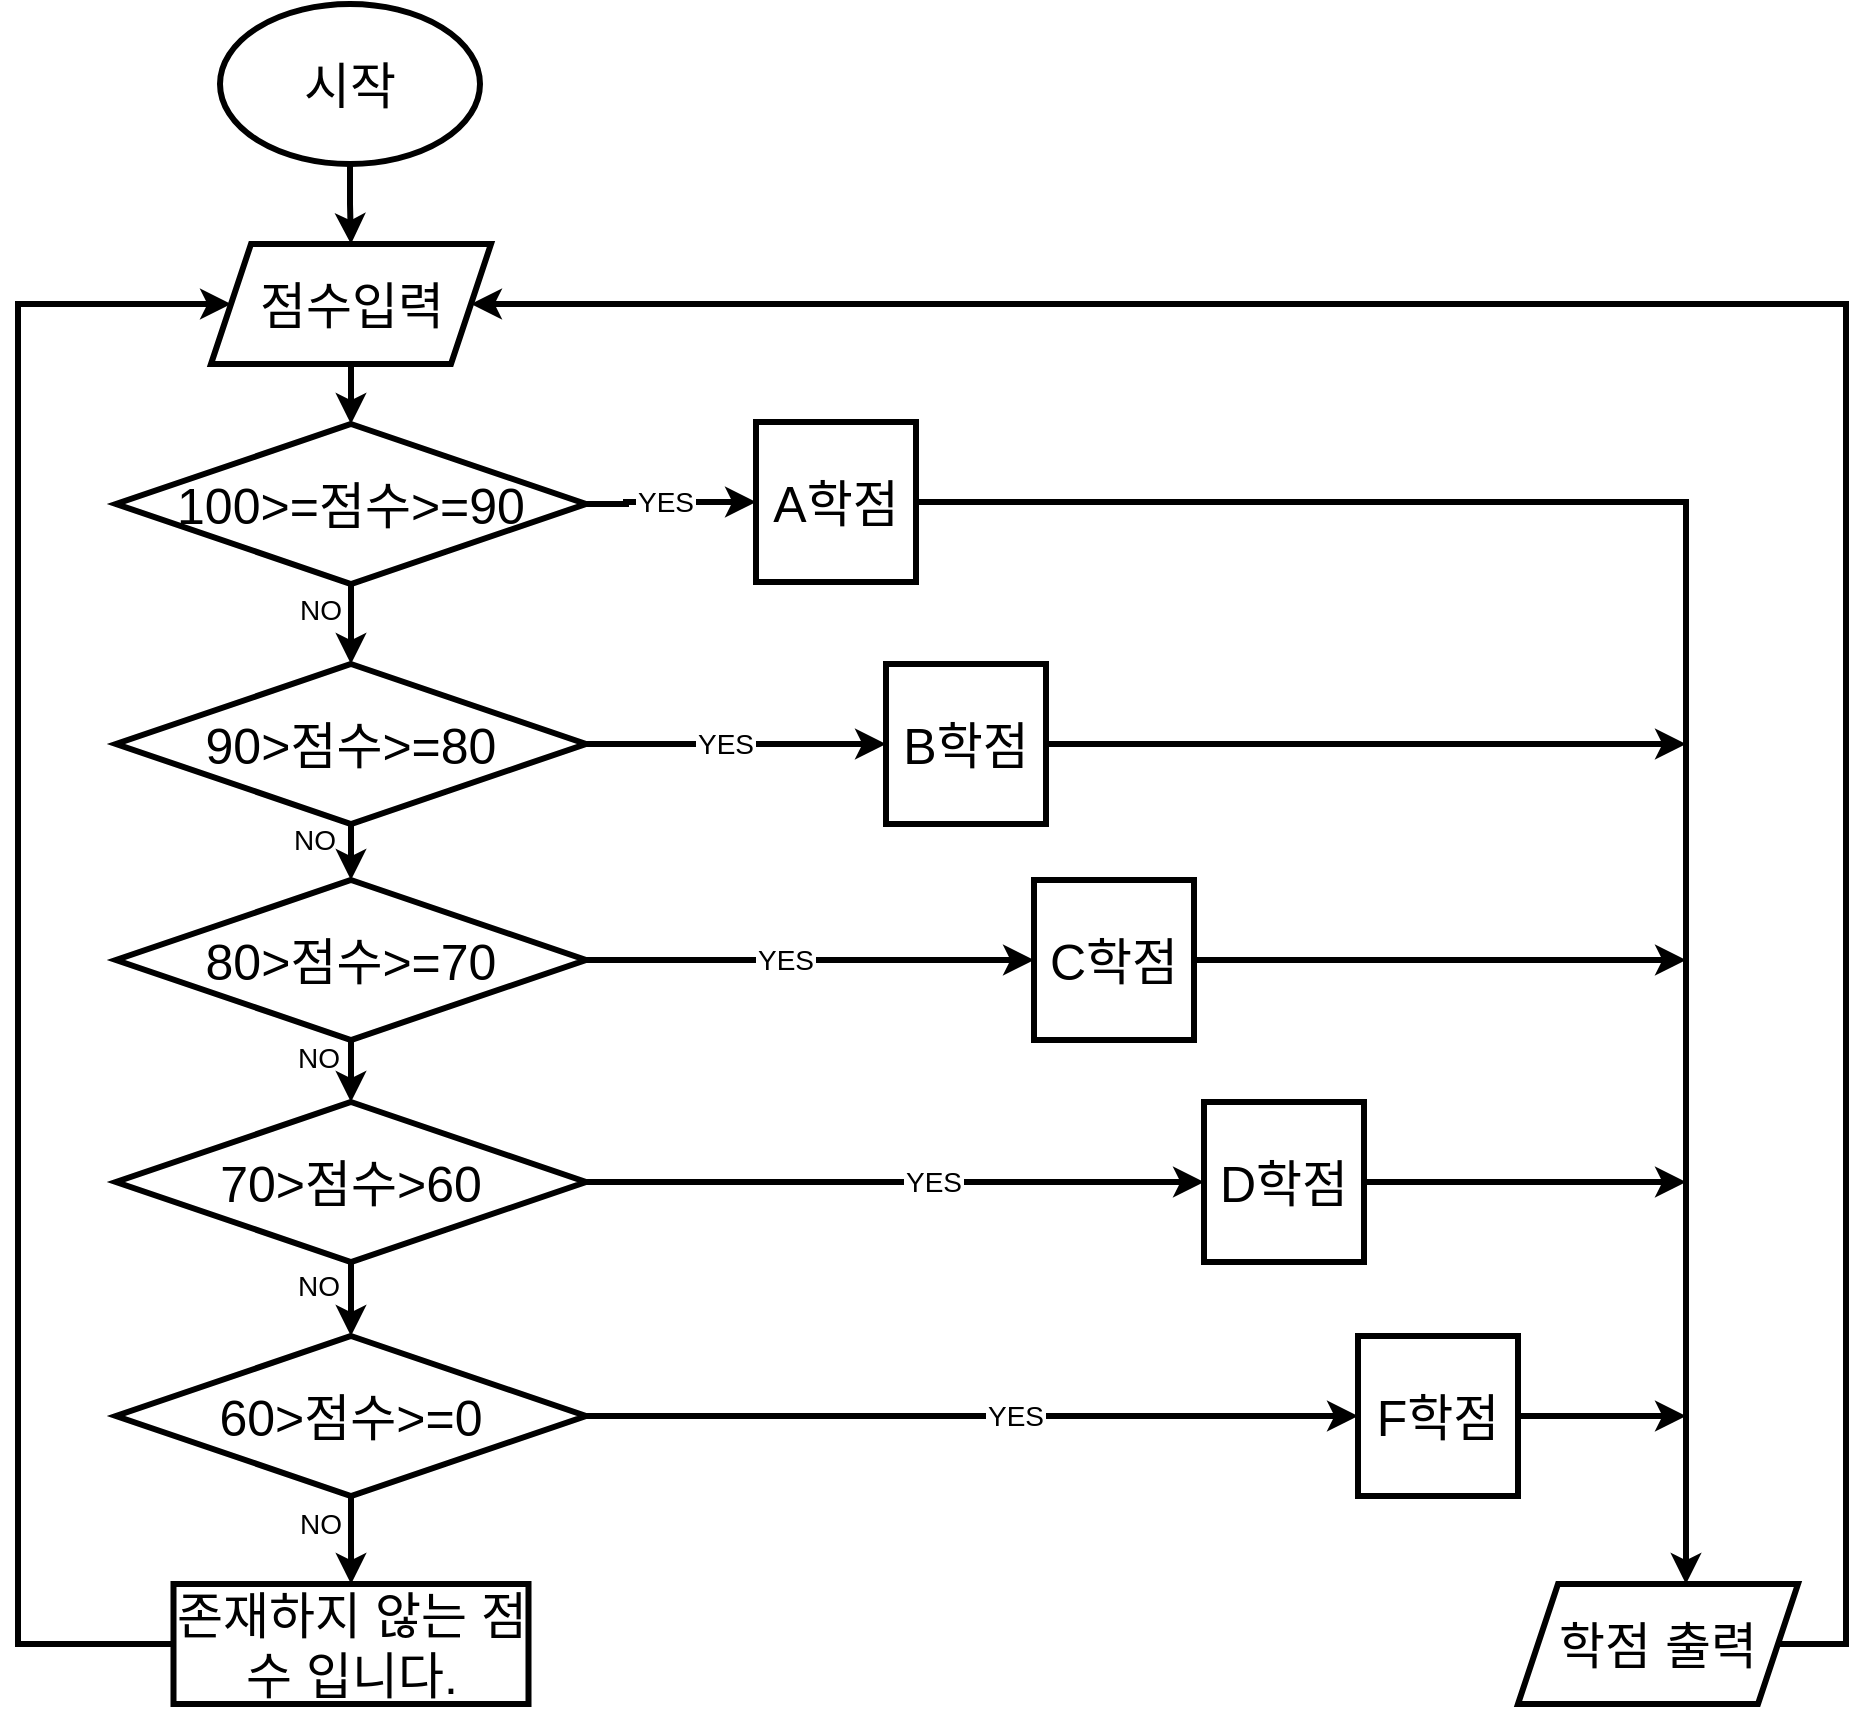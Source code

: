 <mxfile version="15.5.2" type="device"><diagram id="nchnS2cD4x4p0Ju_jqHs" name="Page-1"><mxGraphModel dx="1673" dy="896" grid="1" gridSize="10" guides="1" tooltips="1" connect="1" arrows="1" fold="1" page="1" pageScale="1" pageWidth="827" pageHeight="1169" math="0" shadow="0"><root><mxCell id="0"/><mxCell id="1" parent="0"/><mxCell id="vLsD8fLG-n7Sqqm90Dz1-3" value="" style="edgeStyle=orthogonalEdgeStyle;rounded=0;orthogonalLoop=1;jettySize=auto;html=1;fontSize=25;strokeWidth=3;" edge="1" parent="1" source="vLsD8fLG-n7Sqqm90Dz1-1" target="vLsD8fLG-n7Sqqm90Dz1-2"><mxGeometry relative="1" as="geometry"/></mxCell><mxCell id="vLsD8fLG-n7Sqqm90Dz1-1" value="시작" style="ellipse;whiteSpace=wrap;html=1;strokeWidth=3;fontSize=25;" vertex="1" parent="1"><mxGeometry x="151" y="10" width="130" height="80" as="geometry"/></mxCell><mxCell id="vLsD8fLG-n7Sqqm90Dz1-5" value="" style="edgeStyle=orthogonalEdgeStyle;rounded=0;orthogonalLoop=1;jettySize=auto;html=1;fontSize=25;strokeWidth=3;" edge="1" parent="1" source="vLsD8fLG-n7Sqqm90Dz1-2" target="vLsD8fLG-n7Sqqm90Dz1-4"><mxGeometry relative="1" as="geometry"/></mxCell><mxCell id="vLsD8fLG-n7Sqqm90Dz1-2" value="점수입력" style="shape=parallelogram;perimeter=parallelogramPerimeter;whiteSpace=wrap;html=1;fixedSize=1;fontSize=25;strokeWidth=3;" vertex="1" parent="1"><mxGeometry x="146.5" y="130" width="140" height="60" as="geometry"/></mxCell><mxCell id="vLsD8fLG-n7Sqqm90Dz1-33" value="" style="edgeStyle=orthogonalEdgeStyle;rounded=0;orthogonalLoop=1;jettySize=auto;html=1;fontSize=25;strokeWidth=3;startArrow=none;" edge="1" parent="1" source="vLsD8fLG-n7Sqqm90Dz1-44" target="vLsD8fLG-n7Sqqm90Dz1-23"><mxGeometry relative="1" as="geometry"/></mxCell><mxCell id="vLsD8fLG-n7Sqqm90Dz1-58" style="edgeStyle=orthogonalEdgeStyle;rounded=0;orthogonalLoop=1;jettySize=auto;html=1;entryX=0.5;entryY=0;entryDx=0;entryDy=0;fontSize=14;strokeWidth=3;" edge="1" parent="1" source="vLsD8fLG-n7Sqqm90Dz1-4" target="vLsD8fLG-n7Sqqm90Dz1-14"><mxGeometry relative="1" as="geometry"/></mxCell><mxCell id="vLsD8fLG-n7Sqqm90Dz1-4" value="100&amp;gt;=점수&amp;gt;=90" style="rhombus;whiteSpace=wrap;html=1;fontSize=25;strokeWidth=3;" vertex="1" parent="1"><mxGeometry x="99" y="220" width="235" height="80" as="geometry"/></mxCell><mxCell id="vLsD8fLG-n7Sqqm90Dz1-20" value="" style="edgeStyle=orthogonalEdgeStyle;rounded=0;orthogonalLoop=1;jettySize=auto;html=1;fontSize=25;strokeWidth=3;" edge="1" parent="1" source="vLsD8fLG-n7Sqqm90Dz1-14" target="vLsD8fLG-n7Sqqm90Dz1-15"><mxGeometry relative="1" as="geometry"/></mxCell><mxCell id="vLsD8fLG-n7Sqqm90Dz1-34" style="edgeStyle=orthogonalEdgeStyle;rounded=0;orthogonalLoop=1;jettySize=auto;html=1;fontSize=25;strokeWidth=3;startArrow=none;" edge="1" parent="1" source="vLsD8fLG-n7Sqqm90Dz1-47" target="vLsD8fLG-n7Sqqm90Dz1-24"><mxGeometry relative="1" as="geometry"/></mxCell><mxCell id="vLsD8fLG-n7Sqqm90Dz1-14" value="90&amp;gt;점수&amp;gt;=80" style="rhombus;whiteSpace=wrap;html=1;fontSize=25;strokeWidth=3;" vertex="1" parent="1"><mxGeometry x="99" y="340" width="235" height="80" as="geometry"/></mxCell><mxCell id="vLsD8fLG-n7Sqqm90Dz1-21" value="" style="edgeStyle=orthogonalEdgeStyle;rounded=0;orthogonalLoop=1;jettySize=auto;html=1;fontSize=25;strokeWidth=3;" edge="1" parent="1" source="vLsD8fLG-n7Sqqm90Dz1-15" target="vLsD8fLG-n7Sqqm90Dz1-16"><mxGeometry relative="1" as="geometry"/></mxCell><mxCell id="vLsD8fLG-n7Sqqm90Dz1-35" style="edgeStyle=orthogonalEdgeStyle;rounded=0;orthogonalLoop=1;jettySize=auto;html=1;entryX=0;entryY=0.5;entryDx=0;entryDy=0;fontSize=25;strokeWidth=3;startArrow=none;" edge="1" parent="1" source="vLsD8fLG-n7Sqqm90Dz1-48" target="vLsD8fLG-n7Sqqm90Dz1-25"><mxGeometry relative="1" as="geometry"/></mxCell><mxCell id="vLsD8fLG-n7Sqqm90Dz1-15" value="80&amp;gt;점수&amp;gt;=70" style="rhombus;whiteSpace=wrap;html=1;fontSize=25;strokeWidth=3;" vertex="1" parent="1"><mxGeometry x="99" y="448" width="235" height="80" as="geometry"/></mxCell><mxCell id="vLsD8fLG-n7Sqqm90Dz1-22" value="" style="edgeStyle=orthogonalEdgeStyle;rounded=0;orthogonalLoop=1;jettySize=auto;html=1;fontSize=25;strokeWidth=3;" edge="1" parent="1" source="vLsD8fLG-n7Sqqm90Dz1-16" target="vLsD8fLG-n7Sqqm90Dz1-17"><mxGeometry relative="1" as="geometry"/></mxCell><mxCell id="vLsD8fLG-n7Sqqm90Dz1-36" style="edgeStyle=orthogonalEdgeStyle;rounded=0;orthogonalLoop=1;jettySize=auto;html=1;entryX=0;entryY=0.5;entryDx=0;entryDy=0;fontSize=25;strokeWidth=3;startArrow=none;" edge="1" parent="1" source="vLsD8fLG-n7Sqqm90Dz1-50" target="vLsD8fLG-n7Sqqm90Dz1-26"><mxGeometry relative="1" as="geometry"/></mxCell><mxCell id="vLsD8fLG-n7Sqqm90Dz1-16" value="70&amp;gt;점수&amp;gt;60" style="rhombus;whiteSpace=wrap;html=1;fontSize=25;strokeWidth=3;" vertex="1" parent="1"><mxGeometry x="99" y="559" width="235" height="80" as="geometry"/></mxCell><mxCell id="vLsD8fLG-n7Sqqm90Dz1-30" value="" style="edgeStyle=orthogonalEdgeStyle;rounded=0;orthogonalLoop=1;jettySize=auto;html=1;fontSize=25;strokeWidth=3;" edge="1" parent="1" source="vLsD8fLG-n7Sqqm90Dz1-17" target="vLsD8fLG-n7Sqqm90Dz1-29"><mxGeometry relative="1" as="geometry"/></mxCell><mxCell id="vLsD8fLG-n7Sqqm90Dz1-37" style="edgeStyle=orthogonalEdgeStyle;rounded=0;orthogonalLoop=1;jettySize=auto;html=1;entryX=0;entryY=0.5;entryDx=0;entryDy=0;fontSize=25;strokeWidth=3;startArrow=none;" edge="1" parent="1" source="vLsD8fLG-n7Sqqm90Dz1-51" target="vLsD8fLG-n7Sqqm90Dz1-27"><mxGeometry relative="1" as="geometry"/></mxCell><mxCell id="vLsD8fLG-n7Sqqm90Dz1-17" value="60&amp;gt;점수&amp;gt;=0" style="rhombus;whiteSpace=wrap;html=1;fontSize=25;strokeWidth=3;" vertex="1" parent="1"><mxGeometry x="99" y="676" width="235" height="80" as="geometry"/></mxCell><mxCell id="vLsD8fLG-n7Sqqm90Dz1-67" style="edgeStyle=orthogonalEdgeStyle;rounded=0;orthogonalLoop=1;jettySize=auto;html=1;entryX=0.6;entryY=0;entryDx=0;entryDy=0;entryPerimeter=0;fontSize=14;strokeWidth=3;" edge="1" parent="1" source="vLsD8fLG-n7Sqqm90Dz1-23" target="vLsD8fLG-n7Sqqm90Dz1-31"><mxGeometry relative="1" as="geometry"/></mxCell><mxCell id="vLsD8fLG-n7Sqqm90Dz1-23" value="A학점" style="whiteSpace=wrap;html=1;aspect=fixed;fontSize=25;strokeWidth=3;" vertex="1" parent="1"><mxGeometry x="419" y="219" width="80" height="80" as="geometry"/></mxCell><mxCell id="vLsD8fLG-n7Sqqm90Dz1-40" style="edgeStyle=orthogonalEdgeStyle;rounded=0;orthogonalLoop=1;jettySize=auto;html=1;fontSize=25;strokeWidth=3;" edge="1" parent="1" source="vLsD8fLG-n7Sqqm90Dz1-24"><mxGeometry relative="1" as="geometry"><mxPoint x="884" y="380" as="targetPoint"/></mxGeometry></mxCell><mxCell id="vLsD8fLG-n7Sqqm90Dz1-24" value="B학점" style="whiteSpace=wrap;html=1;aspect=fixed;fontSize=25;strokeWidth=3;" vertex="1" parent="1"><mxGeometry x="484" y="340" width="80" height="80" as="geometry"/></mxCell><mxCell id="vLsD8fLG-n7Sqqm90Dz1-41" style="edgeStyle=orthogonalEdgeStyle;rounded=0;orthogonalLoop=1;jettySize=auto;html=1;fontSize=25;strokeWidth=3;" edge="1" parent="1" source="vLsD8fLG-n7Sqqm90Dz1-25"><mxGeometry relative="1" as="geometry"><mxPoint x="884" y="488" as="targetPoint"/></mxGeometry></mxCell><mxCell id="vLsD8fLG-n7Sqqm90Dz1-25" value="C학점" style="whiteSpace=wrap;html=1;aspect=fixed;fontSize=25;strokeWidth=3;" vertex="1" parent="1"><mxGeometry x="558" y="448" width="80" height="80" as="geometry"/></mxCell><mxCell id="vLsD8fLG-n7Sqqm90Dz1-42" style="edgeStyle=orthogonalEdgeStyle;rounded=0;orthogonalLoop=1;jettySize=auto;html=1;fontSize=25;strokeWidth=3;" edge="1" parent="1" source="vLsD8fLG-n7Sqqm90Dz1-26"><mxGeometry relative="1" as="geometry"><mxPoint x="884" y="599" as="targetPoint"/></mxGeometry></mxCell><mxCell id="vLsD8fLG-n7Sqqm90Dz1-26" value="D학점" style="whiteSpace=wrap;html=1;aspect=fixed;fontSize=25;strokeWidth=3;" vertex="1" parent="1"><mxGeometry x="643" y="559" width="80" height="80" as="geometry"/></mxCell><mxCell id="vLsD8fLG-n7Sqqm90Dz1-43" style="edgeStyle=orthogonalEdgeStyle;rounded=0;orthogonalLoop=1;jettySize=auto;html=1;fontSize=25;strokeWidth=3;" edge="1" parent="1"><mxGeometry relative="1" as="geometry"><mxPoint x="884" y="716" as="targetPoint"/><mxPoint x="801" y="716" as="sourcePoint"/></mxGeometry></mxCell><mxCell id="vLsD8fLG-n7Sqqm90Dz1-27" value="F학점" style="whiteSpace=wrap;html=1;aspect=fixed;fontSize=25;strokeWidth=3;" vertex="1" parent="1"><mxGeometry x="720" y="676" width="80" height="80" as="geometry"/></mxCell><mxCell id="vLsD8fLG-n7Sqqm90Dz1-71" style="edgeStyle=orthogonalEdgeStyle;rounded=0;orthogonalLoop=1;jettySize=auto;html=1;fontSize=14;strokeWidth=3;" edge="1" parent="1" source="vLsD8fLG-n7Sqqm90Dz1-29" target="vLsD8fLG-n7Sqqm90Dz1-2"><mxGeometry relative="1" as="geometry"><mxPoint x="50" y="160" as="targetPoint"/><Array as="points"><mxPoint x="50" y="830"/><mxPoint x="50" y="160"/></Array></mxGeometry></mxCell><mxCell id="vLsD8fLG-n7Sqqm90Dz1-29" value="존재하지 않는 점수 입니다." style="rounded=0;whiteSpace=wrap;html=1;fontSize=25;strokeWidth=3;" vertex="1" parent="1"><mxGeometry x="127.75" y="800" width="177.5" height="60" as="geometry"/></mxCell><mxCell id="vLsD8fLG-n7Sqqm90Dz1-69" style="edgeStyle=orthogonalEdgeStyle;rounded=0;orthogonalLoop=1;jettySize=auto;html=1;fontSize=14;strokeWidth=3;entryX=1;entryY=0.5;entryDx=0;entryDy=0;" edge="1" parent="1" source="vLsD8fLG-n7Sqqm90Dz1-31" target="vLsD8fLG-n7Sqqm90Dz1-2"><mxGeometry relative="1" as="geometry"><mxPoint x="964" y="160" as="targetPoint"/><Array as="points"><mxPoint x="964" y="830"/><mxPoint x="964" y="160"/></Array></mxGeometry></mxCell><mxCell id="vLsD8fLG-n7Sqqm90Dz1-31" value="학점 출력" style="shape=parallelogram;perimeter=parallelogramPerimeter;whiteSpace=wrap;html=1;fixedSize=1;fontSize=25;strokeWidth=3;" vertex="1" parent="1"><mxGeometry x="800" y="800" width="140" height="60" as="geometry"/></mxCell><mxCell id="vLsD8fLG-n7Sqqm90Dz1-44" value="YES" style="text;html=1;strokeColor=none;fillColor=none;align=center;verticalAlign=middle;whiteSpace=wrap;rounded=0;fontSize=14;" vertex="1" parent="1"><mxGeometry x="359" y="254" width="30" height="10" as="geometry"/></mxCell><mxCell id="vLsD8fLG-n7Sqqm90Dz1-46" value="" style="edgeStyle=orthogonalEdgeStyle;rounded=0;orthogonalLoop=1;jettySize=auto;html=1;fontSize=25;strokeWidth=3;endArrow=none;" edge="1" parent="1" source="vLsD8fLG-n7Sqqm90Dz1-4" target="vLsD8fLG-n7Sqqm90Dz1-44"><mxGeometry relative="1" as="geometry"><mxPoint x="334" y="270" as="sourcePoint"/><mxPoint x="394" y="270" as="targetPoint"/></mxGeometry></mxCell><mxCell id="vLsD8fLG-n7Sqqm90Dz1-48" value="YES" style="text;html=1;strokeColor=none;fillColor=none;align=center;verticalAlign=middle;whiteSpace=wrap;rounded=0;fontSize=14;" vertex="1" parent="1"><mxGeometry x="419" y="483" width="30" height="10" as="geometry"/></mxCell><mxCell id="vLsD8fLG-n7Sqqm90Dz1-49" value="" style="edgeStyle=orthogonalEdgeStyle;rounded=0;orthogonalLoop=1;jettySize=auto;html=1;entryX=0;entryY=0.5;entryDx=0;entryDy=0;fontSize=25;strokeWidth=3;endArrow=none;" edge="1" parent="1" source="vLsD8fLG-n7Sqqm90Dz1-15" target="vLsD8fLG-n7Sqqm90Dz1-48"><mxGeometry relative="1" as="geometry"><mxPoint x="334" y="488" as="sourcePoint"/><mxPoint x="554" y="488" as="targetPoint"/></mxGeometry></mxCell><mxCell id="vLsD8fLG-n7Sqqm90Dz1-51" value="YES" style="text;html=1;strokeColor=none;fillColor=none;align=center;verticalAlign=middle;whiteSpace=wrap;rounded=0;fontSize=14;" vertex="1" parent="1"><mxGeometry x="534" y="703" width="30" height="26" as="geometry"/></mxCell><mxCell id="vLsD8fLG-n7Sqqm90Dz1-52" value="" style="edgeStyle=orthogonalEdgeStyle;rounded=0;orthogonalLoop=1;jettySize=auto;html=1;entryX=0;entryY=0.5;entryDx=0;entryDy=0;fontSize=25;strokeWidth=3;endArrow=none;" edge="1" parent="1" source="vLsD8fLG-n7Sqqm90Dz1-17" target="vLsD8fLG-n7Sqqm90Dz1-51"><mxGeometry relative="1" as="geometry"><mxPoint x="334" y="716" as="sourcePoint"/><mxPoint x="714" y="716" as="targetPoint"/></mxGeometry></mxCell><mxCell id="vLsD8fLG-n7Sqqm90Dz1-50" value="YES" style="text;html=1;strokeColor=none;fillColor=none;align=center;verticalAlign=middle;whiteSpace=wrap;rounded=0;fontSize=14;" vertex="1" parent="1"><mxGeometry x="493" y="592" width="30" height="14" as="geometry"/></mxCell><mxCell id="vLsD8fLG-n7Sqqm90Dz1-53" value="" style="edgeStyle=orthogonalEdgeStyle;rounded=0;orthogonalLoop=1;jettySize=auto;html=1;entryX=0;entryY=0.5;entryDx=0;entryDy=0;fontSize=25;strokeWidth=3;endArrow=none;" edge="1" parent="1" source="vLsD8fLG-n7Sqqm90Dz1-16" target="vLsD8fLG-n7Sqqm90Dz1-50"><mxGeometry relative="1" as="geometry"><mxPoint x="334" y="599" as="sourcePoint"/><mxPoint x="634" y="599" as="targetPoint"/></mxGeometry></mxCell><mxCell id="vLsD8fLG-n7Sqqm90Dz1-47" value="YES" style="text;html=1;strokeColor=none;fillColor=none;align=center;verticalAlign=middle;whiteSpace=wrap;rounded=0;fontSize=14;" vertex="1" parent="1"><mxGeometry x="389" y="372.5" width="30" height="15" as="geometry"/></mxCell><mxCell id="vLsD8fLG-n7Sqqm90Dz1-55" value="" style="edgeStyle=orthogonalEdgeStyle;rounded=0;orthogonalLoop=1;jettySize=auto;html=1;fontSize=25;strokeWidth=3;endArrow=none;" edge="1" parent="1" source="vLsD8fLG-n7Sqqm90Dz1-14" target="vLsD8fLG-n7Sqqm90Dz1-47"><mxGeometry relative="1" as="geometry"><mxPoint x="334" y="380" as="sourcePoint"/><mxPoint x="474" y="380" as="targetPoint"/></mxGeometry></mxCell><mxCell id="vLsD8fLG-n7Sqqm90Dz1-61" value="NO" style="text;html=1;strokeColor=none;fillColor=none;align=center;verticalAlign=middle;whiteSpace=wrap;rounded=0;fontSize=14;" vertex="1" parent="1"><mxGeometry x="182" y="303" width="38.5" height="19" as="geometry"/></mxCell><mxCell id="vLsD8fLG-n7Sqqm90Dz1-63" value="NO" style="text;html=1;strokeColor=none;fillColor=none;align=center;verticalAlign=middle;whiteSpace=wrap;rounded=0;fontSize=14;" vertex="1" parent="1"><mxGeometry x="179" y="418" width="38.5" height="19" as="geometry"/></mxCell><mxCell id="vLsD8fLG-n7Sqqm90Dz1-64" value="NO" style="text;html=1;strokeColor=none;fillColor=none;align=center;verticalAlign=middle;whiteSpace=wrap;rounded=0;fontSize=14;" vertex="1" parent="1"><mxGeometry x="181" y="527" width="38.5" height="19" as="geometry"/></mxCell><mxCell id="vLsD8fLG-n7Sqqm90Dz1-65" value="NO" style="text;html=1;strokeColor=none;fillColor=none;align=center;verticalAlign=middle;whiteSpace=wrap;rounded=0;fontSize=14;" vertex="1" parent="1"><mxGeometry x="181" y="641" width="38.5" height="19" as="geometry"/></mxCell><mxCell id="vLsD8fLG-n7Sqqm90Dz1-66" value="NO" style="text;html=1;strokeColor=none;fillColor=none;align=center;verticalAlign=middle;whiteSpace=wrap;rounded=0;fontSize=14;" vertex="1" parent="1"><mxGeometry x="182" y="760" width="38.5" height="19" as="geometry"/></mxCell></root></mxGraphModel></diagram></mxfile>